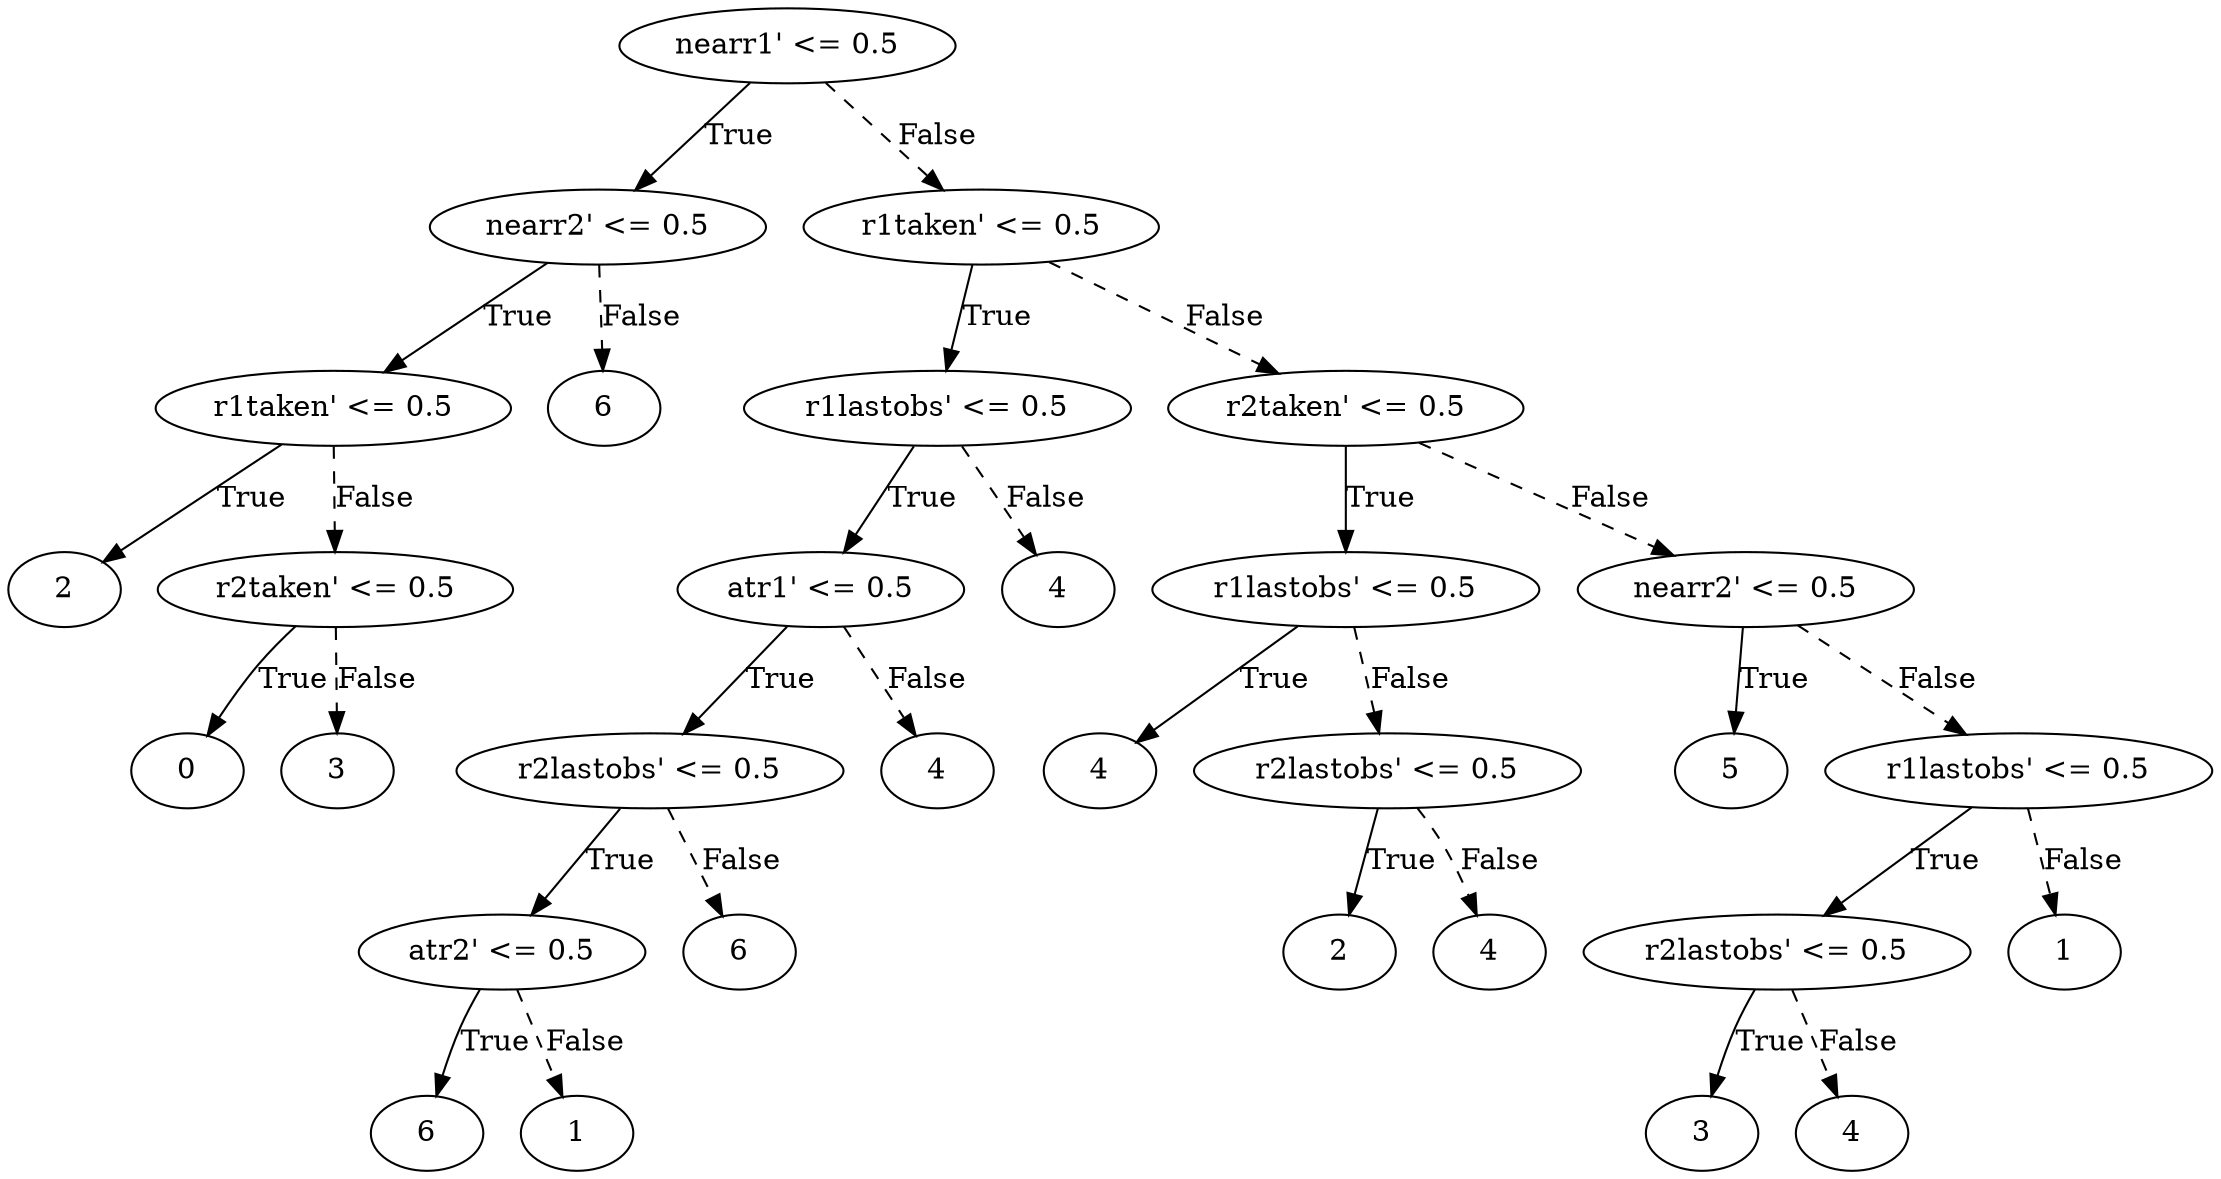 digraph {
0 [label="nearr1' <= 0.5"];
1 [label="nearr2' <= 0.5"];
2 [label="r1taken' <= 0.5"];
3 [label="2"];
2 -> 3 [label="True"];
4 [label="r2taken' <= 0.5"];
5 [label="0"];
4 -> 5 [label="True"];
6 [label="3"];
4 -> 6 [style="dashed", label="False"];
2 -> 4 [style="dashed", label="False"];
1 -> 2 [label="True"];
7 [label="6"];
1 -> 7 [style="dashed", label="False"];
0 -> 1 [label="True"];
8 [label="r1taken' <= 0.5"];
9 [label="r1lastobs' <= 0.5"];
10 [label="atr1' <= 0.5"];
11 [label="r2lastobs' <= 0.5"];
12 [label="atr2' <= 0.5"];
13 [label="6"];
12 -> 13 [label="True"];
14 [label="1"];
12 -> 14 [style="dashed", label="False"];
11 -> 12 [label="True"];
15 [label="6"];
11 -> 15 [style="dashed", label="False"];
10 -> 11 [label="True"];
16 [label="4"];
10 -> 16 [style="dashed", label="False"];
9 -> 10 [label="True"];
17 [label="4"];
9 -> 17 [style="dashed", label="False"];
8 -> 9 [label="True"];
18 [label="r2taken' <= 0.5"];
19 [label="r1lastobs' <= 0.5"];
20 [label="4"];
19 -> 20 [label="True"];
21 [label="r2lastobs' <= 0.5"];
22 [label="2"];
21 -> 22 [label="True"];
23 [label="4"];
21 -> 23 [style="dashed", label="False"];
19 -> 21 [style="dashed", label="False"];
18 -> 19 [label="True"];
24 [label="nearr2' <= 0.5"];
25 [label="5"];
24 -> 25 [label="True"];
26 [label="r1lastobs' <= 0.5"];
27 [label="r2lastobs' <= 0.5"];
28 [label="3"];
27 -> 28 [label="True"];
29 [label="4"];
27 -> 29 [style="dashed", label="False"];
26 -> 27 [label="True"];
30 [label="1"];
26 -> 30 [style="dashed", label="False"];
24 -> 26 [style="dashed", label="False"];
18 -> 24 [style="dashed", label="False"];
8 -> 18 [style="dashed", label="False"];
0 -> 8 [style="dashed", label="False"];

}